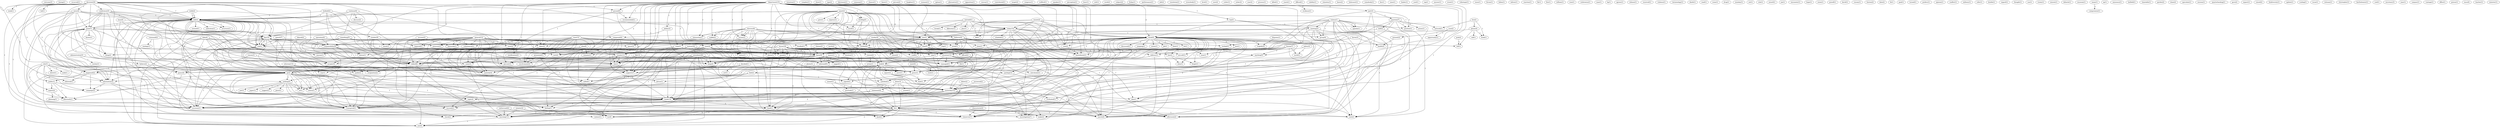 digraph G {
  outcome [ label="outcome(3)" ];
  timing [ label="timing(1)" ];
  occurred [ label="occurred(1)" ];
  decision [ label="decision(24)" ];
  conference [ label="conference(3)" ];
  news [ label="news(4)" ];
  happened [ label="happened(2)" ];
  go [ label="go(6)" ];
  week [ label="week(1)" ];
  talk [ label="talk(8)" ];
  ground [ label="ground(5)" ];
  point [ label="point(7)" ];
  day [ label="day(10)" ];
  briefed [ label="briefed(4)" ];
  information [ label="information(3)" ];
  go [ label="go(2)" ];
  way [ label="way(1)" ];
  led [ label="led(1)" ];
  talk [ label="talk(4)" ];
  made [ label="made(14)" ];
  signed [ label="signed(3)" ];
  transpired [ label="transpired(1)" ];
  accuracy [ label="accuracy(1)" ];
  supports [ label="supports(7)" ];
  intention [ label="intention(1)" ];
  mitchell [ label="mitchell(1)" ];
  ploy [ label="ploy(1)" ];
  break [ label="break(1)" ];
  today [ label="today(14)" ];
  bill [ label="bill(1)" ];
  one [ label="one(3)" ];
  think [ label="think(9)" ];
  vote [ label="vote(2)" ];
  filibuster [ label="filibuster(1)" ];
  amendment [ label="amendment(1)" ];
  try [ label="try(6)" ];
  complex [ label="complex(1)" ];
  okayed [ label="okayed(2)" ];
  responsibility [ label="responsibility(9)" ];
  accepts [ label="accepts(5)" ];
  show [ label="show(1)" ];
  sign [ label="sign(2)" ];
  detriment [ label="detriment(1)" ];
  hubbell [ label="hubbell(2)" ];
  number [ label="number(9)" ];
  liaison [ label="liaison(1)" ];
  know [ label="know(9)" ];
  talked [ label="talked(8)" ];
  plan [ label="plan(6)" ];
  justification [ label="justification(2)" ];
  presented [ label="presented(1)" ];
  remains [ label="remains(1)" ];
  involvement [ label="involvement(2)" ];
  came [ label="came(3)" ];
  peace [ label="peace(3)" ];
  touch [ label="touch(1)" ];
  informed [ label="informed(5)" ];
  keep [ label="keep(4)" ];
  live [ label="live(2)" ];
  phone [ label="phone(4)" ];
  hook [ label="hook(1)" ];
  network [ label="network(1)" ];
  disputes [ label="disputes(1)" ];
  tragedy [ label="tragedy(2)" ];
  speech [ label="speech(7)" ];
  end [ label="end(2)" ];
  end [ label="end(1)" ];
  tomorrow [ label="tomorrow(7)" ];
  someone [ label="someone(1)" ];
  chance [ label="chance(1)" ];
  knew [ label="knew(1)" ];
  person [ label="person(2)" ];
  operation [ label="operation(4)" ];
  went [ label="went(2)" ];
  laughter [ label="laughter(1)" ];
  moment [ label="moment(1)" ];
  option [ label="option(1)" ];
  alternative [ label="alternative(1)" ];
  role [ label="role(3)" ];
  seek [ label="seek(1)" ];
  direct [ label="direct(1)" ];
  followed [ label="followed(1)" ];
  public [ label="public(1)" ];
  aspect [ label="aspect(2)" ];
  guess [ label="guess(4)" ];
  aftermath [ label="aftermath(1)" ];
  campaign [ label="campaign(2)" ];
  director [ label="director(6)" ];
  interaction [ label="interaction(1)" ];
  staffed [ label="staffed(1)" ];
  review [ label="review(1)" ];
  come [ label="come(1)" ];
  review [ label="review(1)" ];
  status [ label="status(1)" ];
  want [ label="want(4)" ];
  situation [ label="situation(12)" ];
  head [ label="head(1)" ];
  opposition [ label="opposition(1)" ];
  assume [ label="assume(2)" ];
  pressure [ label="pressure(1)" ];
  downside [ label="downside(1)" ];
  volunteered [ label="volunteered(1)" ];
  inquired [ label="inquired(1)" ];
  convey [ label="convey(1)" ];
  contributed [ label="contributed(1)" ];
  target [ label="target(2)" ];
  congress [ label="congress(1)" ];
  wofford [ label="wofford(1)" ];
  follow [ label="follow(2)" ];
  yesterday [ label="yesterday(15)" ];
  speaker [ label="speaker(1)" ];
  perception [ label="perception(1)" ];
  janet [ label="janet(5)" ];
  give [ label="give(1)" ];
  believes [ label="believes(4)" ];
  express [ label="express(1)" ];
  briefing [ label="briefing(5)" ];
  night [ label="night(4)" ];
  time [ label="time(5)" ];
  word [ label="word(1)" ];
  acted [ label="acted(1)" ];
  speak [ label="speak(2)" ];
  alarm [ label="alarm(1)" ];
  called [ label="called(1)" ];
  chose [ label="chose(2)" ];
  hour [ label="hour(1)" ];
  thing [ label="thing(2)" ];
  sort [ label="sort(2)" ];
  cult [ label="cult(1)" ];
  work [ label="work(2)" ];
  senate [ label="senate(2)" ];
  subject [ label="subject(2)" ];
  department [ label="department(15)" ];
  top [ label="top(2)" ];
  ability [ label="ability(2)" ];
  press [ label="press(6)" ];
  evidence [ label="evidence(1)" ];
  part [ label="part(3)" ];
  unfolded [ label="unfolded(1)" ];
  recommended [ label="recommended(1)" ];
  bug [ label="bug(1)" ];
  staff [ label="staff(4)" ];
  evaluated [ label="evaluated(1)" ];
  percent [ label="percent(3)" ];
  stands [ label="stands(11)" ];
  press [ label="press(1)" ];
  don [ label="don(1)" ];
  managed [ label="managed(1)" ];
  friday [ label="friday(1)" ];
  something [ label="something(5)" ];
  nothing [ label="nothing(5)" ];
  take [ label="take(7)" ];
  look [ label="look(1)" ];
  package [ label="package(3)" ];
  feel [ label="feel(2)" ];
  reevaluate [ label="reevaluate(1)" ];
  report [ label="report(3)" ];
  ll [ label="ll(2)" ];
  investigation [ label="investigation(7)" ];
  make [ label="make(2)" ];
  move [ label="move(1)" ];
  performance [ label="performance(1)" ];
  edt [ label="edt(2)" ];
  morning [ label="morning(13)" ];
  meeting [ label="meeting(3)" ];
  resolution [ label="resolution(1)" ];
  everybody [ label="everybody(1)" ];
  level [ label="level(1)" ];
  care [ label="care(2)" ];
  cutler [ label="cutler(1)" ];
  order [ label="order(2)" ];
  hasn [ label="hasn(4)" ];
  position [ label="position(1)" ];
  czar [ label="czar(2)" ];
  process [ label="process(1)" ];
  et [ label="et(1)" ];
  cetera [ label="cetera(1)" ];
  succeed [ label="succeed(1)" ];
  feeling [ label="feeling(1)" ];
  killed [ label="killed(1)" ];
  reach [ label="reach(1)" ];
  offered [ label="offered(1)" ];
  validity [ label="validity(1)" ];
  rose [ label="rose(2)" ];
  present [ label="present(2)" ];
  opportunity [ label="opportunity(1)" ];
  stimulus [ label="stimulus(1)" ];
  letter [ label="letter(3)" ];
  sounds [ label="sounds(1)" ];
  statement [ label="statement(4)" ];
  march [ label="march(4)" ];
  kind [ label="kind(4)" ];
  health [ label="health(2)" ];
  basis [ label="basis(2)" ];
  holocaust [ label="holocaust(1)" ];
  characterize [ label="characterize(2)" ];
  somebody [ label="somebody(1)" ];
  webb [ label="webb(2)" ];
  seemed [ label="seemed(1)" ];
  indication [ label="indication(1)" ];
  structure [ label="structure(1)" ];
  see [ label="see(4)" ];
  anybody [ label="anybody(4)" ];
  dry [ label="dry(1)" ];
  raise [ label="raise(1)" ];
  leader [ label="leader(1)" ];
  soul [ label="soul(1)" ];
  compound [ label="compound(4)" ];
  knows [ label="knows(1)" ];
  reg [ label="reg(1)" ];
  answer [ label="answer(1)" ];
  event [ label="event(1)" ];
  videotape [ label="videotape(1)" ];
  look [ label="look(4)" ];
  wasn [ label="wasn(1)" ];
  forum [ label="forum(1)" ];
  question [ label="question(7)" ];
  biden [ label="biden(1)" ];
  inform [ label="inform(1)" ];
  reaction [ label="reaction(1)" ];
  fly [ label="fly(1)" ];
  fire [ label="fire(1)" ];
  william [ label="william(1)" ];
  continue [ label="continue(4)" ];
  discuss [ label="discuss(2)" ];
  address [ label="address(2)" ];
  suggest [ label="suggest(1)" ];
  piece [ label="piece(1)" ];
  put [ label="put(1)" ];
  paper [ label="paper(1)" ];
  won [ label="won(1)" ];
  sunday [ label="sunday(4)" ];
  worked [ label="worked(1)" ];
  address [ label="address(1)" ];
  anything [ label="anything(5)" ];
  official [ label="official(2)" ];
  spoke [ label="spoke(2)" ];
  haven [ label="haven(3)" ];
  srebrenica [ label="srebrenica(1)" ];
  man [ label="man(1)" ];
  hq [ label="hq(1)" ];
  policy [ label="policy(2)" ];
  world [ label="world(1)" ];
  agrees [ label="agrees(1)" ];
  anyone [ label="anyone(1)" ];
  release [ label="release(1)" ];
  answered [ label="answered(2)" ];
  takes [ label="takes(2)" ];
  walesa [ label="walesa(1)" ];
  group [ label="group(4)" ];
  afternoon [ label="afternoon(2)" ];
  agenda [ label="agenda(1)" ];
  rest [ label="rest(2)" ];
  schedule [ label="schedule(1)" ];
  zone [ label="zone(1)" ];
  aircraft [ label="aircraft(1)" ];
  find [ label="find(1)" ];
  meet [ label="meet(4)" ];
  state [ label="state(1)" ];
  reason [ label="reason(3)" ];
  tell [ label="tell(1)" ];
  call [ label="call(1)" ];
  received [ label="received(1)" ];
  violence [ label="violence(1)" ];
  terminology [ label="terminology(1)" ];
  command [ label="command(2)" ];
  analogy [ label="analogy(1)" ];
  death [ label="death(1)" ];
  read [ label="read(1)" ];
  idea [ label="idea(1)" ];
  room [ label="room(1)" ];
  town [ label="town(1)" ];
  drug [ label="drug(1)" ];
  monday [ label="monday(1)" ];
  set [ label="set(1)" ];
  rule [ label="rule(1)" ];
  award [ label="award(1)" ];
  joe [ label="joe(1)" ];
  encounter [ label="encounter(1)" ];
  told [ label="told(2)" ];
  arises [ label="arises(1)" ];
  administration [ label="administration(3)" ];
  believe [ label="believe(2)" ];
  variety [ label="variety(1)" ];
  hope [ label="hope(1)" ];
  planning [ label="planning(1)" ];
  owen [ label="owen(1)" ];
  line [ label="line(2)" ];
  discussed [ label="discussed(1)" ];
  jumping [ label="jumping(1)" ];
  series [ label="series(1)" ];
  job [ label="job(1)" ];
  handled [ label="handled(1)" ];
  lost [ label="lost(1)" ];
  feels [ label="feels(1)" ];
  lot [ label="lot(1)" ];
  life [ label="life(1)" ];
  powell [ label="powell(1)" ];
  didn [ label="didn(4)" ];
  david [ label="david(1)" ];
  vessey [ label="vessey(1)" ];
  boston [ label="boston(2)" ];
  date [ label="date(2)" ];
  th [ label="th(1)" ];
  goal [ label="goal(1)" ];
  earth [ label="earth(2)" ];
  turned [ label="turned(1)" ];
  pick [ label="pick(2)" ];
  prefers [ label="prefers(1)" ];
  opinion [ label="opinion(1)" ];
  conflict [ label="conflict(1)" ];
  military [ label="military(1)" ];
  refer [ label="refer(1)" ];
  double [ label="double(1)" ];
  regard [ label="regard(1)" ];
  advice [ label="advice(1)" ];
  bosnia [ label="bosnia(7)" ];
  clinton [ label="clinton(1)" ];
  general [ label="general(12)" ];
  resignation [ label="resignation(2)" ];
  house [ label="house(18)" ];
  location [ label="location(1)" ];
  course [ label="course(2)" ];
  thought [ label="thought(1)" ];
  decided [ label="decided(1)" ];
  act [ label="act(1)" ];
  use [ label="use(1)" ];
  meant [ label="meant(1)" ];
  preclude [ label="preclude(1)" ];
  treaty [ label="treaty(1)" ];
  check [ label="check(2)" ];
  minute [ label="minute(1)" ];
  debacle [ label="debacle(1)" ];
  museum [ label="museum(1)" ];
  walesa [ label="walesa(1)" ];
  mean [ label="mean(1)" ];
  compromise [ label="compromise(1)" ];
  op [ label="op(1)" ];
  announce [ label="announce(1)" ];
  hatfield [ label="hatfield(1)" ];
  jogged [ label="jogged(1)" ];
  timetable [ label="timetable(1)" ];
  reno [ label="reno(1)" ];
  garden [ label="garden(2)" ];
  photo [ label="photo(3)" ];
  forget [ label="forget(1)" ];
  duty [ label="duty(1)" ];
  chain [ label="chain(2)" ];
  speculate [ label="speculate(1)" ];
  contact [ label="contact(1)" ];
  session [ label="session(1)" ];
  quarterbacking [ label="quarterbacking(1)" ];
  gave [ label="gave(2)" ];
  justice [ label="justice(16)" ];
  expect [ label="expect(1)" ];
  raised [ label="raised(2)" ];
  biodiversity [ label="biodiversity(1)" ];
  update [ label="update(1)" ];
  clinton [ label="clinton(2)" ];
  scaling [ label="scaling(1)" ];
  mitterrand [ label="mitterrand(2)" ];
  action [ label="action(1)" ];
  issue [ label="issue(1)" ];
  senator [ label="senator(2)" ];
  attorney [ label="attorney(13)" ];
  vietnam [ label="vietnam(1)" ];
  janet [ label="janet(2)" ];
  christopher [ label="christopher(1)" ];
  reno [ label="reno(12)" ];
  bartholomew [ label="bartholomew(1)" ];
  cool [ label="cool(1)" ];
  president [ label="president(46)" ];
  secretary [ label="secretary(3)" ];
  year [ label="year(1)" ];
  campus [ label="campus(1)" ];
  fbi [ label="fbi(13)" ];
  vantage [ label="vantage(1)" ];
  office [ label="office(1)" ];
  poison [ label="poison(1)" ];
  waco [ label="waco(4)" ];
  myers [ label="myers(1)" ];
  teacher [ label="teacher(1)" ];
  minister [ label="minister(1)" ];
  decision -> conference [ label="1" ];
  decision -> news [ label="1" ];
  decision -> happened [ label="1" ];
  decision -> go [ label="3" ];
  decision -> week [ label="1" ];
  decision -> talk [ label="1" ];
  decision -> ground [ label="1" ];
  decision -> point [ label="1" ];
  decision -> day [ label="1" ];
  decision -> briefed [ label="2" ];
  decision -> information [ label="1" ];
  decision -> go [ label="3" ];
  decision -> way [ label="1" ];
  decision -> led [ label="2" ];
  decision -> talk [ label="1" ];
  decision -> made [ label="4" ];
  decision -> signed [ label="1" ];
  decision -> transpired [ label="1" ];
  decision -> accuracy [ label="1" ];
  decision -> supports [ label="1" ];
  mitchell -> ploy [ label="1" ];
  mitchell -> break [ label="1" ];
  mitchell -> today [ label="1" ];
  mitchell -> bill [ label="1" ];
  mitchell -> one [ label="1" ];
  mitchell -> think [ label="1" ];
  mitchell -> vote [ label="1" ];
  mitchell -> filibuster [ label="1" ];
  mitchell -> amendment [ label="1" ];
  mitchell -> try [ label="1" ];
  okayed -> responsibility [ label="1" ];
  okayed -> accepts [ label="1" ];
  hubbell -> number [ label="1" ];
  hubbell -> talk [ label="1" ];
  hubbell -> talk [ label="1" ];
  hubbell -> liaison [ label="1" ];
  hubbell -> know [ label="1" ];
  hubbell -> talked [ label="1" ];
  plan -> justification [ label="2" ];
  plan -> presented [ label="1" ];
  plan -> remains [ label="1" ];
  plan -> involvement [ label="1" ];
  plan -> came [ label="1" ];
  number -> peace [ label="1" ];
  number -> touch [ label="1" ];
  number -> informed [ label="1" ];
  number -> try [ label="1" ];
  number -> keep [ label="1" ];
  live -> phone [ label="1" ];
  live -> hook [ label="1" ];
  live -> network [ label="1" ];
  disputes -> tragedy [ label="1" ];
  speech -> end [ label="1" ];
  speech -> end [ label="1" ];
  speech -> know [ label="1" ];
  speech -> tomorrow [ label="2" ];
  operation -> responsibility [ label="1" ];
  operation -> went [ label="2" ];
  operation -> accepts [ label="1" ];
  role -> seek [ label="1" ];
  role -> direct [ label="1" ];
  role -> happened [ label="1" ];
  role -> followed [ label="1" ];
  role -> public [ label="2" ];
  role -> information [ label="1" ];
  role -> aspect [ label="1" ];
  role -> guess [ label="1" ];
  role -> aftermath [ label="1" ];
  role -> campaign [ label="1" ];
  director -> interaction [ label="1" ];
  director -> go [ label="1" ];
  director -> staffed [ label="1" ];
  director -> review [ label="1" ];
  director -> come [ label="1" ];
  director -> review [ label="1" ];
  director -> briefed [ label="1" ];
  director -> one [ label="1" ];
  director -> go [ label="1" ];
  director -> status [ label="1" ];
  director -> think [ label="1" ];
  director -> want [ label="1" ];
  director -> made [ label="1" ];
  director -> know [ label="1" ];
  director -> situation [ label="1" ];
  director -> head [ label="1" ];
  assume -> pressure [ label="1" ];
  assume -> downside [ label="1" ];
  assume -> volunteered [ label="1" ];
  assume -> inquired [ label="1" ];
  follow -> yesterday [ label="1" ];
  janet -> talk [ label="1" ];
  janet -> give [ label="1" ];
  janet -> believes [ label="1" ];
  janet -> express [ label="1" ];
  janet -> today [ label="2" ];
  janet -> briefing [ label="1" ];
  janet -> briefed [ label="1" ];
  janet -> one [ label="1" ];
  janet -> night [ label="1" ];
  janet -> talk [ label="1" ];
  janet -> time [ label="1" ];
  janet -> word [ label="1" ];
  janet -> want [ label="1" ];
  janet -> network [ label="1" ];
  janet -> yesterday [ label="1" ];
  janet -> made [ label="1" ];
  janet -> acted [ label="1" ];
  janet -> speak [ label="1" ];
  janet -> head [ label="1" ];
  janet -> alarm [ label="1" ];
  janet -> called [ label="1" ];
  janet -> talked [ label="2" ];
  janet -> chose [ label="1" ];
  conference -> talk [ label="1" ];
  conference -> point [ label="1" ];
  conference -> day [ label="1" ];
  conference -> information [ label="1" ];
  conference -> talk [ label="1" ];
  conference -> thing [ label="1" ];
  conference -> transpired [ label="1" ];
  conference -> sort [ label="1" ];
  conference -> accuracy [ label="1" ];
  senate -> today [ label="2" ];
  senate -> bill [ label="1" ];
  senate -> one [ label="1" ];
  senate -> think [ label="1" ];
  senate -> vote [ label="2" ];
  senate -> amendment [ label="1" ];
  senate -> know [ label="1" ];
  department -> interaction [ label="1" ];
  department -> top [ label="1" ];
  department -> go [ label="1" ];
  department -> ability [ label="1" ];
  department -> press [ label="2" ];
  department -> evidence [ label="2" ];
  department -> ground [ label="1" ];
  department -> believes [ label="1" ];
  department -> part [ label="2" ];
  department -> staffed [ label="1" ];
  department -> review [ label="1" ];
  department -> come [ label="1" ];
  department -> day [ label="1" ];
  department -> briefing [ label="1" ];
  department -> review [ label="1" ];
  department -> briefed [ label="4" ];
  department -> one [ label="1" ];
  department -> go [ label="1" ];
  department -> status [ label="1" ];
  department -> time [ label="1" ];
  department -> think [ label="2" ];
  department -> touch [ label="1" ];
  department -> want [ label="1" ];
  department -> presented [ label="2" ];
  department -> unfolded [ label="1" ];
  department -> yesterday [ label="2" ];
  department -> recommended [ label="1" ];
  department -> made [ label="4" ];
  department -> know [ label="1" ];
  department -> bug [ label="1" ];
  department -> staff [ label="1" ];
  department -> acted [ label="1" ];
  department -> situation [ label="2" ];
  department -> evaluated [ label="2" ];
  department -> percent [ label="1" ];
  department -> head [ label="1" ];
  department -> stands [ label="1" ];
  department -> informed [ label="2" ];
  department -> try [ label="1" ];
  department -> press [ label="2" ];
  department -> don [ label="1" ];
  department -> managed [ label="1" ];
  department -> keep [ label="3" ];
  department -> supports [ label="1" ];
  something -> happened [ label="1" ];
  something -> nothing [ label="1" ];
  something -> want [ label="1" ];
  something -> take [ label="2" ];
  look -> happened [ label="1" ];
  look -> go [ label="1" ];
  look -> go [ label="1" ];
  look -> way [ label="1" ];
  look -> package [ label="1" ];
  look -> feel [ label="1" ];
  look -> reevaluate [ label="1" ];
  look -> report [ label="1" ];
  look -> signed [ label="1" ];
  look -> ll [ label="1" ];
  look -> investigation [ label="1" ];
  look -> make [ label="1" ];
  look -> move [ label="1" ];
  news -> talk [ label="1" ];
  news -> point [ label="1" ];
  news -> day [ label="1" ];
  news -> information [ label="1" ];
  news -> talk [ label="1" ];
  news -> thing [ label="1" ];
  news -> transpired [ label="1" ];
  news -> sort [ label="1" ];
  news -> morning [ label="1" ];
  news -> accuracy [ label="1" ];
  top -> meeting [ label="1" ];
  top -> think [ label="1" ];
  top -> managed [ label="1" ];
  happened -> followed [ label="1" ];
  happened -> nothing [ label="1" ];
  happened -> public [ label="1" ];
  happened -> campaign [ label="1" ];
  hasn -> talked [ label="2" ];
  hasn -> position [ label="1" ];
  hasn -> morning [ label="1" ];
  go -> talk [ label="1" ];
  go -> point [ label="1" ];
  go -> nothing [ label="1" ];
  go -> day [ label="1" ];
  go -> information [ label="1" ];
  go -> talk [ label="1" ];
  go -> et [ label="1" ];
  go -> cetera [ label="1" ];
  go -> succeed [ label="1" ];
  go -> feeling [ label="1" ];
  go -> transpired [ label="1" ];
  go -> accuracy [ label="1" ];
  ability -> day [ label="1" ];
  ability -> unfolded [ label="1" ];
  rose -> present [ label="1" ];
  rose -> opportunity [ label="1" ];
  letter -> sounds [ label="1" ];
  letter -> statement [ label="1" ];
  letter -> march [ label="1" ];
  letter -> kind [ label="1" ];
  present -> health [ label="1" ];
  press -> day [ label="1" ];
  press -> unfolded [ label="1" ];
  characterize -> tomorrow [ label="1" ];
  webb -> talk [ label="1" ];
  webb -> talk [ label="1" ];
  webb -> liaison [ label="1" ];
  webb -> know [ label="1" ];
  webb -> talked [ label="1" ];
  talk -> point [ label="1" ];
  talk -> end [ label="1" ];
  talk -> day [ label="1" ];
  talk -> today [ label="1" ];
  talk -> seemed [ label="1" ];
  talk -> indication [ label="1" ];
  talk -> night [ label="1" ];
  talk -> end [ label="1" ];
  talk -> yesterday [ label="1" ];
  talk -> structure [ label="1" ];
  talk -> transpired [ label="1" ];
  talk -> talked [ label="1" ];
  talk -> tomorrow [ label="1" ];
  talk -> accuracy [ label="1" ];
  talk -> see [ label="1" ];
  talk -> anybody [ label="1" ];
  ground -> recommended [ label="1" ];
  ground -> went [ label="1" ];
  ground -> supports [ label="1" ];
  point -> day [ label="1" ];
  point -> compound [ label="1" ];
  point -> knows [ label="1" ];
  point -> information [ label="1" ];
  point -> talk [ label="1" ];
  point -> guess [ label="1" ];
  point -> know [ label="1" ];
  point -> came [ label="1" ];
  point -> transpired [ label="1" ];
  point -> accuracy [ label="1" ];
  point -> see [ label="1" ];
  point -> anybody [ label="1" ];
  believes -> time [ label="1" ];
  believes -> package [ label="2" ];
  believes -> take [ label="2" ];
  believes -> made [ label="1" ];
  believes -> acted [ label="1" ];
  believes -> stands [ label="1" ];
  believes -> look [ label="2" ];
  part -> briefed [ label="1" ];
  part -> question [ label="1" ];
  part -> made [ label="1" ];
  part -> make [ label="1" ];
  part -> position [ label="1" ];
  end -> day [ label="1" ];
  end -> information [ label="1" ];
  end -> go [ label="1" ];
  end -> talk [ label="1" ];
  end -> made [ label="1" ];
  end -> situation [ label="1" ];
  end -> transpired [ label="1" ];
  end -> accuracy [ label="1" ];
  continue -> discuss [ label="1" ];
  continue -> day [ label="1" ];
  continue -> talk [ label="1" ];
  continue -> end [ label="1" ];
  continue -> press [ label="1" ];
  continue -> see [ label="1" ];
  address -> march [ label="1" ];
  nothing -> night [ label="1" ];
  nothing -> et [ label="1" ];
  nothing -> suggest [ label="1" ];
  nothing -> cetera [ label="1" ];
  nothing -> piece [ label="1" ];
  nothing -> succeed [ label="1" ];
  nothing -> put [ label="1" ];
  nothing -> morning [ label="1" ];
  nothing -> paper [ label="1" ];
  sunday -> briefed [ label="1" ];
  sunday -> worked [ label="1" ];
  sunday -> address [ label="1" ];
  sunday -> pressure [ label="1" ];
  sunday -> downside [ label="1" ];
  sunday -> situation [ label="1" ];
  sunday -> anything [ label="1" ];
  sunday -> volunteered [ label="1" ];
  sunday -> inquired [ label="1" ];
  sunday -> official [ label="1" ];
  sunday -> march [ label="2" ];
  sunday -> spoke [ label="1" ];
  haven -> worked [ label="1" ];
  haven -> health [ label="1" ];
  statement -> night [ label="2" ];
  statement -> made [ label="1" ];
  statement -> march [ label="1" ];
  policy -> address [ label="1" ];
  policy -> world [ label="1" ];
  review -> come [ label="1" ];
  review -> status [ label="1" ];
  come -> status [ label="1" ];
  come -> anyone [ label="1" ];
  come -> morning [ label="1" ];
  come -> see [ label="1" ];
  public -> aspect [ label="1" ];
  public -> yesterday [ label="1" ];
  public -> aftermath [ label="1" ];
  public -> campaign [ label="1" ];
  answered -> yesterday [ label="1" ];
  day -> end [ label="1" ];
  day -> yesterday [ label="1" ];
  day -> know [ label="2" ];
  day -> responsibility [ label="1" ];
  day -> stands [ label="1" ];
  day -> takes [ label="1" ];
  day -> tomorrow [ label="1" ];
  day -> don [ label="1" ];
  day -> see [ label="1" ];
  walesa -> today [ label="1" ];
  walesa -> meeting [ label="1" ];
  walesa -> group [ label="1" ];
  walesa -> time [ label="1" ];
  walesa -> know [ label="1" ];
  walesa -> ll [ label="1" ];
  walesa -> afternoon [ label="1" ];
  walesa -> agenda [ label="1" ];
  walesa -> rest [ label="1" ];
  walesa -> tomorrow [ label="1" ];
  today -> compound [ label="1" ];
  today -> bill [ label="1" ];
  today -> one [ label="1" ];
  today -> group [ label="1" ];
  today -> peace [ label="1" ];
  today -> schedule [ label="1" ];
  today -> yesterday [ label="1" ];
  today -> zone [ label="1" ];
  today -> amendment [ label="1" ];
  today -> aircraft [ label="1" ];
  today -> afternoon [ label="1" ];
  today -> rest [ label="1" ];
  today -> tomorrow [ label="1" ];
  today -> press [ label="1" ];
  today -> find [ label="1" ];
  compound -> go [ label="1" ];
  compound -> et [ label="1" ];
  compound -> want [ label="1" ];
  compound -> cetera [ label="1" ];
  compound -> made [ label="1" ];
  compound -> succeed [ label="1" ];
  compound -> feeling [ label="1" ];
  briefing -> word [ label="1" ];
  briefing -> staff [ label="1" ];
  briefing -> talked [ label="1" ];
  meet -> state [ label="1" ];
  meet -> press [ label="1" ];
  reason -> guess [ label="1" ];
  reason -> talked [ label="1" ];
  phone -> one [ label="1" ];
  phone -> hook [ label="1" ];
  phone -> tell [ label="1" ];
  phone -> call [ label="1" ];
  command -> go [ label="1" ];
  command -> analogy [ label="1" ];
  command -> want [ label="1" ];
  review -> status [ label="1" ];
  briefed -> made [ label="1" ];
  briefed -> staff [ label="1" ];
  briefed -> idea [ label="1" ];
  briefed -> situation [ label="1" ];
  briefed -> percent [ label="1" ];
  briefed -> head [ label="1" ];
  briefed -> stands [ label="1" ];
  meeting -> one [ label="1" ];
  meeting -> group [ label="1" ];
  meeting -> know [ label="1" ];
  meeting -> town [ label="1" ];
  meeting -> afternoon [ label="1" ];
  meeting -> rest [ label="1" ];
  meeting -> tomorrow [ label="1" ];
  meeting -> press [ label="1" ];
  information -> talk [ label="1" ];
  information -> transpired [ label="1" ];
  information -> campaign [ label="2" ];
  information -> accuracy [ label="1" ];
  one -> time [ label="1" ];
  one -> made [ label="2" ];
  one -> know [ label="1" ];
  one -> bug [ label="1" ];
  one -> town [ label="1" ];
  one -> head [ label="2" ];
  one -> tell [ label="1" ];
  one -> morning [ label="1" ];
  one -> don [ label="1" ];
  worked -> address [ label="1" ];
  worked -> march [ label="1" ];
  go -> talk [ label="1" ];
  go -> et [ label="1" ];
  go -> cetera [ label="1" ];
  go -> succeed [ label="1" ];
  go -> feeling [ label="1" ];
  go -> transpired [ label="1" ];
  go -> accuracy [ label="1" ];
  group -> afternoon [ label="1" ];
  peace -> remains [ label="1" ];
  question -> told [ label="1" ];
  question -> yesterday [ label="2" ];
  question -> remains [ label="1" ];
  question -> idea [ label="1" ];
  question -> arises [ label="1" ];
  question -> position [ label="1" ];
  question -> try [ label="1" ];
  administration -> believe [ label="1" ];
  administration -> variety [ label="1" ];
  talk -> end [ label="1" ];
  talk -> yesterday [ label="1" ];
  talk -> structure [ label="1" ];
  talk -> transpired [ label="1" ];
  talk -> talked [ label="1" ];
  talk -> tomorrow [ label="1" ];
  talk -> accuracy [ label="1" ];
  talk -> see [ label="1" ];
  talk -> anybody [ label="1" ];
  aspect -> planning [ label="1" ];
  aspect -> aftermath [ label="1" ];
  told -> think [ label="1" ];
  told -> idea [ label="1" ];
  time -> know [ label="1" ];
  time -> line [ label="1" ];
  time -> morning [ label="1" ];
  time -> don [ label="1" ];
  think -> end [ label="2" ];
  think -> vote [ label="1" ];
  think -> reevaluate [ label="2" ];
  think -> discussed [ label="1" ];
  think -> tragedy [ label="1" ];
  think -> yesterday [ label="1" ];
  think -> jumping [ label="1" ];
  think -> series [ label="1" ];
  think -> take [ label="1" ];
  think -> made [ label="3" ];
  think -> amendment [ label="1" ];
  think -> guess [ label="1" ];
  think -> know [ label="1" ];
  think -> job [ label="1" ];
  think -> responsibility [ label="1" ];
  think -> handled [ label="2" ];
  think -> lost [ label="2" ];
  think -> situation [ label="5" ];
  think -> transpired [ label="2" ];
  think -> ll [ label="3" ];
  think -> anything [ label="1" ];
  think -> investigation [ label="1" ];
  think -> stands [ label="1" ];
  think -> make [ label="1" ];
  think -> takes [ label="1" ];
  think -> march [ label="1" ];
  think -> went [ label="1" ];
  think -> look [ label="3" ];
  think -> feels [ label="1" ];
  think -> move [ label="2" ];
  think -> press [ label="1" ];
  think -> don [ label="1" ];
  think -> accuracy [ label="2" ];
  think -> managed [ label="1" ];
  think -> kind [ label="1" ];
  think -> lot [ label="1" ];
  think -> life [ label="1" ];
  think -> anybody [ label="2" ];
  package -> see [ label="1" ];
  didn -> anyone [ label="1" ];
  didn -> yesterday [ label="1" ];
  didn -> responsibility [ label="1" ];
  didn -> talked [ label="1" ];
  didn -> morning [ label="1" ];
  didn -> accepts [ label="1" ];
  didn -> see [ label="1" ];
  didn -> anybody [ label="1" ];
  want -> cetera [ label="1" ];
  want -> yesterday [ label="1" ];
  want -> take [ label="1" ];
  want -> made [ label="1" ];
  want -> succeed [ label="1" ];
  want -> feeling [ label="1" ];
  want -> head [ label="1" ];
  want -> tomorrow [ label="1" ];
  earth -> know [ label="1" ];
  earth -> tomorrow [ label="1" ];
  pick -> tell [ label="1" ];
  address -> march [ label="1" ];
  end -> made [ label="1" ];
  end -> situation [ label="1" ];
  end -> transpired [ label="1" ];
  end -> accuracy [ label="1" ];
  presented -> made [ label="1" ];
  presented -> involvement [ label="1" ];
  feel -> advice [ label="1" ];
  feel -> signed [ label="1" ];
  feel -> called [ label="1" ];
  bosnia -> zone [ label="1" ];
  bosnia -> aircraft [ label="1" ];
  bosnia -> situation [ label="2" ];
  bosnia -> anything [ label="1" ];
  bosnia -> talked [ label="1" ];
  bosnia -> sort [ label="1" ];
  bosnia -> rest [ label="1" ];
  bosnia -> world [ label="1" ];
  clinton -> speak [ label="1" ];
  clinton -> alarm [ label="1" ];
  clinton -> chose [ label="1" ];
  vote -> amendment [ label="1" ];
  general -> pressure [ label="1" ];
  general -> made [ label="2" ];
  general -> know [ label="1" ];
  general -> advice [ label="1" ];
  general -> downside [ label="1" ];
  general -> responsibility [ label="1" ];
  general -> handled [ label="1" ];
  general -> situation [ label="1" ];
  general -> transpired [ label="1" ];
  general -> percent [ label="2" ];
  general -> ll [ label="1" ];
  general -> stands [ label="4" ];
  general -> called [ label="1" ];
  general -> volunteered [ label="1" ];
  general -> talked [ label="2" ];
  general -> takes [ label="1" ];
  general -> inquired [ label="1" ];
  general -> spoke [ label="1" ];
  general -> resignation [ label="1" ];
  general -> accuracy [ label="1" ];
  general -> supports [ label="1" ];
  house -> thing [ label="1" ];
  house -> unfolded [ label="1" ];
  house -> location [ label="1" ];
  house -> liaison [ label="1" ];
  house -> guess [ label="1" ];
  house -> know [ label="2" ];
  house -> staff [ label="2" ];
  house -> aftermath [ label="1" ];
  house -> signed [ label="1" ];
  house -> speak [ label="1" ];
  house -> alarm [ label="1" ];
  house -> course [ label="1" ];
  house -> informed [ label="1" ];
  house -> talked [ label="2" ];
  house -> sort [ label="1" ];
  house -> official [ label="1" ];
  house -> chose [ label="1" ];
  house -> march [ label="1" ];
  house -> campaign [ label="1" ];
  house -> look [ label="1" ];
  house -> press [ label="1" ];
  house -> keep [ label="1" ];
  house -> anybody [ label="1" ];
  decided -> act [ label="1" ];
  decided -> supports [ label="1" ];
  meant -> yesterday [ label="1" ];
  meant -> investigation [ label="1" ];
  meant -> preclude [ label="1" ];
  report -> ll [ label="2" ];
  report -> make [ label="2" ];
  report -> find [ label="1" ];
  yesterday -> made [ label="2" ];
  yesterday -> idea [ label="1" ];
  yesterday -> transpired [ label="2" ];
  yesterday -> evaluated [ label="1" ];
  yesterday -> afternoon [ label="2" ];
  yesterday -> morning [ label="3" ];
  believe -> ll [ label="2" ];
  believe -> spoke [ label="1" ];
  believe -> check [ label="1" ];
  take -> investigation [ label="1" ];
  take -> look [ label="3" ];
  walesa -> know [ label="1" ];
  walesa -> ll [ label="1" ];
  walesa -> afternoon [ label="1" ];
  walesa -> agenda [ label="1" ];
  walesa -> rest [ label="1" ];
  walesa -> tomorrow [ label="1" ];
  mean -> compromise [ label="1" ];
  made -> succeed [ label="1" ];
  made -> feeling [ label="1" ];
  made -> transpired [ label="1" ];
  made -> ll [ label="1" ];
  made -> head [ label="1" ];
  made -> stands [ label="2" ];
  made -> look [ label="1" ];
  made -> accuracy [ label="1" ];
  guess -> aftermath [ label="1" ];
  know -> involvement [ label="1" ];
  know -> came [ label="2" ];
  know -> jogged [ label="1" ];
  know -> percent [ label="1" ];
  know -> afternoon [ label="1" ];
  know -> informed [ label="1" ];
  know -> talked [ label="5" ];
  know -> rest [ label="1" ];
  know -> morning [ label="5" ];
  know -> tomorrow [ label="2" ];
  know -> supports [ label="1" ];
  know -> anybody [ label="1" ];
  reno -> involvement [ label="1" ];
  reno -> came [ label="1" ];
  reno -> responsibility [ label="1" ];
  reno -> acted [ label="1" ];
  reno -> percent [ label="1" ];
  reno -> speak [ label="1" ];
  reno -> head [ label="1" ];
  reno -> alarm [ label="1" ];
  reno -> stands [ label="2" ];
  reno -> called [ label="2" ];
  reno -> talked [ label="3" ];
  reno -> takes [ label="1" ];
  reno -> sort [ label="1" ];
  reno -> chose [ label="1" ];
  reno -> anybody [ label="1" ];
  came -> morning [ label="1" ];
  responsibility -> transpired [ label="1" ];
  responsibility -> percent [ label="1" ];
  responsibility -> stands [ label="2" ];
  responsibility -> don [ label="1" ];
  photo -> press [ label="1" ];
  lost -> line [ label="1" ];
  lost -> forget [ label="1" ];
  lost -> duty [ label="1" ];
  situation -> transpired [ label="1" ];
  situation -> rest [ label="1" ];
  situation -> press [ label="1" ];
  situation -> accuracy [ label="1" ];
  situation -> managed [ label="1" ];
  transpired -> afternoon [ label="1" ];
  ll -> afternoon [ label="1" ];
  ll -> investigation [ label="2" ];
  ll -> make [ label="1" ];
  ll -> rest [ label="1" ];
  ll -> march [ label="1" ];
  ll -> contact [ label="2" ];
  ll -> morning [ label="1" ];
  ll -> tomorrow [ label="1" ];
  ll -> look [ label="1" ];
  ll -> try [ label="3" ];
  ll -> check [ label="2" ];
  ll -> see [ label="2" ];
  ll -> kind [ label="1" ];
  anything -> march [ label="1" ];
  justice -> head [ label="1" ];
  justice -> stands [ label="1" ];
  justice -> informed [ label="2" ];
  justice -> sort [ label="1" ];
  justice -> try [ label="1" ];
  justice -> press [ label="2" ];
  justice -> don [ label="1" ];
  justice -> managed [ label="1" ];
  justice -> keep [ label="3" ];
  justice -> supports [ label="1" ];
  stands -> called [ label="1" ];
  stands -> look [ label="1" ];
  stands -> don [ label="1" ];
  clinton -> chose [ label="1" ];
  mitterrand -> contact [ label="1" ];
  mitterrand -> morning [ label="1" ];
  course -> action [ label="1" ];
  course -> look [ label="1" ];
  informed -> press [ label="2" ];
  talked -> morning [ label="2" ];
  talked -> anybody [ label="1" ];
  takes -> don [ label="1" ];
  senator -> morning [ label="1" ];
  senator -> try [ label="1" ];
  attorney -> spoke [ label="1" ];
  attorney -> resignation [ label="1" ];
  attorney -> accuracy [ label="1" ];
  attorney -> supports [ label="1" ];
  official -> march [ label="1" ];
  line -> forget [ label="1" ];
  line -> duty [ label="1" ];
  spoke -> check [ label="1" ];
  reno -> anybody [ label="1" ];
  morning -> see [ label="1" ];
  went -> accepts [ label="1" ];
  president -> look [ label="3" ];
  president -> try [ label="3" ];
  president -> move [ label="1" ];
  president -> press [ label="2" ];
  president -> check [ label="1" ];
  president -> accepts [ label="2" ];
  president -> find [ label="1" ];
  president -> don [ label="2" ];
  president -> see [ label="1" ];
  president -> managed [ label="1" ];
  president -> kind [ label="1" ];
  president -> keep [ label="1" ];
  president -> supports [ label="1" ];
  president -> anybody [ label="1" ];
  fbi -> try [ label="1" ];
  fbi -> don [ label="1" ];
  fbi -> keep [ label="1" ];
  fbi -> supports [ label="2" ];
  look -> move [ label="1" ];
  don -> supports [ label="1" ];
  don -> anybody [ label="2" ];
  myers -> managed [ label="1" ];
  myers -> kind [ label="1" ];
  myers -> keep [ label="1" ];
  myers -> supports [ label="1" ];
  myers -> life [ label="1" ];
}
